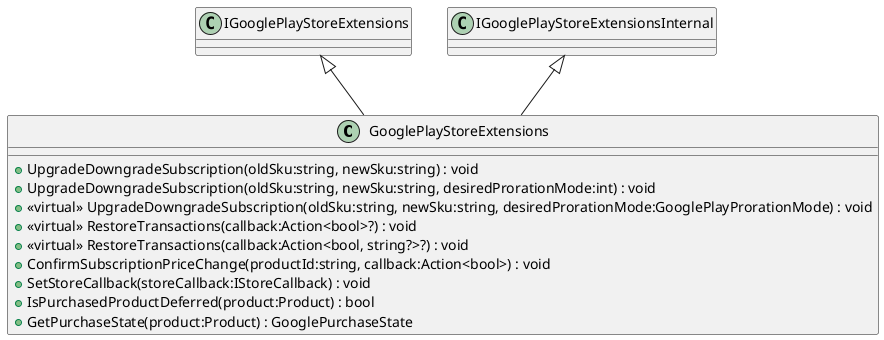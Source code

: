 @startuml
class GooglePlayStoreExtensions {
    + UpgradeDowngradeSubscription(oldSku:string, newSku:string) : void
    + UpgradeDowngradeSubscription(oldSku:string, newSku:string, desiredProrationMode:int) : void
    + <<virtual>> UpgradeDowngradeSubscription(oldSku:string, newSku:string, desiredProrationMode:GooglePlayProrationMode) : void
    + <<virtual>> RestoreTransactions(callback:Action<bool>?) : void
    + <<virtual>> RestoreTransactions(callback:Action<bool, string?>?) : void
    + ConfirmSubscriptionPriceChange(productId:string, callback:Action<bool>) : void
    + SetStoreCallback(storeCallback:IStoreCallback) : void
    + IsPurchasedProductDeferred(product:Product) : bool
    + GetPurchaseState(product:Product) : GooglePurchaseState
}
IGooglePlayStoreExtensions <|-- GooglePlayStoreExtensions
IGooglePlayStoreExtensionsInternal <|-- GooglePlayStoreExtensions
@enduml
